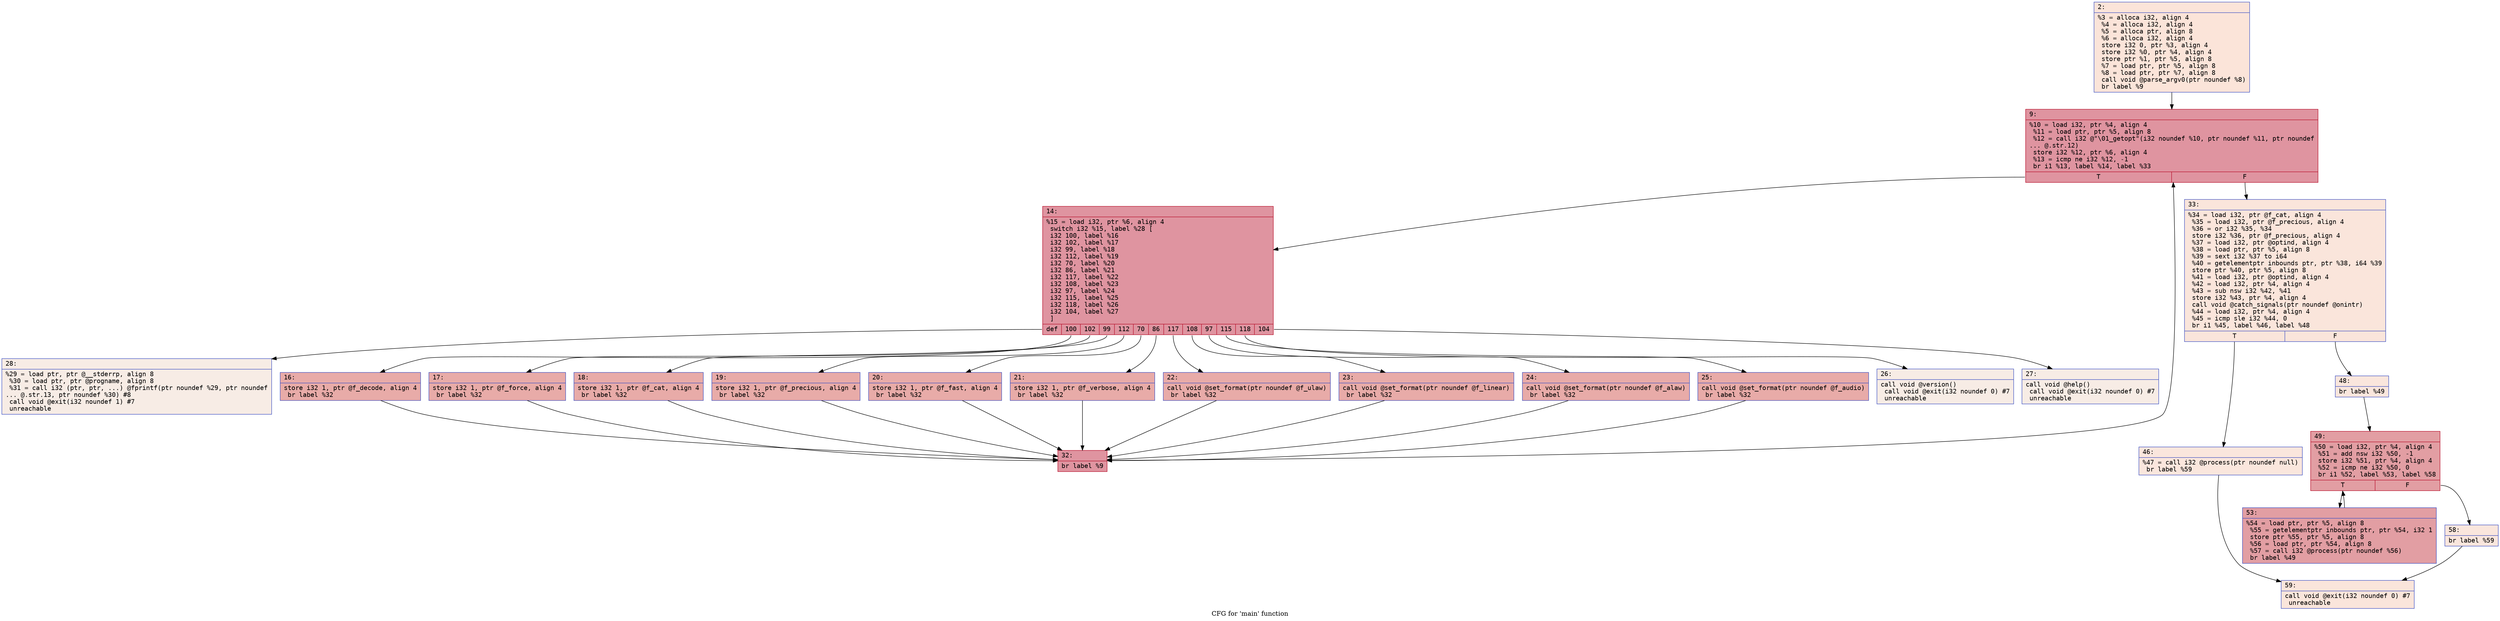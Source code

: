 digraph "CFG for 'main' function" {
	label="CFG for 'main' function";

	Node0x60000253e7b0 [shape=record,color="#3d50c3ff", style=filled, fillcolor="#f5c1a970" fontname="Courier",label="{2:\l|  %3 = alloca i32, align 4\l  %4 = alloca i32, align 4\l  %5 = alloca ptr, align 8\l  %6 = alloca i32, align 4\l  store i32 0, ptr %3, align 4\l  store i32 %0, ptr %4, align 4\l  store ptr %1, ptr %5, align 8\l  %7 = load ptr, ptr %5, align 8\l  %8 = load ptr, ptr %7, align 8\l  call void @parse_argv0(ptr noundef %8)\l  br label %9\l}"];
	Node0x60000253e7b0 -> Node0x60000253e800[tooltip="2 -> 9\nProbability 100.00%" ];
	Node0x60000253e800 [shape=record,color="#b70d28ff", style=filled, fillcolor="#b70d2870" fontname="Courier",label="{9:\l|  %10 = load i32, ptr %4, align 4\l  %11 = load ptr, ptr %5, align 8\l  %12 = call i32 @\"\\01_getopt\"(i32 noundef %10, ptr noundef %11, ptr noundef\l... @.str.12)\l  store i32 %12, ptr %6, align 4\l  %13 = icmp ne i32 %12, -1\l  br i1 %13, label %14, label %33\l|{<s0>T|<s1>F}}"];
	Node0x60000253e800:s0 -> Node0x60000253e850[tooltip="9 -> 14\nProbability 100.00%" ];
	Node0x60000253e800:s1 -> Node0x60000253ed00[tooltip="9 -> 33\nProbability 0.00%" ];
	Node0x60000253e850 [shape=record,color="#b70d28ff", style=filled, fillcolor="#b70d2870" fontname="Courier",label="{14:\l|  %15 = load i32, ptr %6, align 4\l  switch i32 %15, label %28 [\l    i32 100, label %16\l    i32 102, label %17\l    i32 99, label %18\l    i32 112, label %19\l    i32 70, label %20\l    i32 86, label %21\l    i32 117, label %22\l    i32 108, label %23\l    i32 97, label %24\l    i32 115, label %25\l    i32 118, label %26\l    i32 104, label %27\l  ]\l|{<s0>def|<s1>100|<s2>102|<s3>99|<s4>112|<s5>70|<s6>86|<s7>117|<s8>108|<s9>97|<s10>115|<s11>118|<s12>104}}"];
	Node0x60000253e850:s0 -> Node0x60000253ec60[tooltip="14 -> 28\nProbability 0.00%" ];
	Node0x60000253e850:s1 -> Node0x60000253e8a0[tooltip="14 -> 16\nProbability 10.00%" ];
	Node0x60000253e850:s2 -> Node0x60000253e8f0[tooltip="14 -> 17\nProbability 10.00%" ];
	Node0x60000253e850:s3 -> Node0x60000253e940[tooltip="14 -> 18\nProbability 10.00%" ];
	Node0x60000253e850:s4 -> Node0x60000253e990[tooltip="14 -> 19\nProbability 10.00%" ];
	Node0x60000253e850:s5 -> Node0x60000253e9e0[tooltip="14 -> 20\nProbability 10.00%" ];
	Node0x60000253e850:s6 -> Node0x60000253ea30[tooltip="14 -> 21\nProbability 10.00%" ];
	Node0x60000253e850:s7 -> Node0x60000253ea80[tooltip="14 -> 22\nProbability 10.00%" ];
	Node0x60000253e850:s8 -> Node0x60000253ead0[tooltip="14 -> 23\nProbability 10.00%" ];
	Node0x60000253e850:s9 -> Node0x60000253eb20[tooltip="14 -> 24\nProbability 10.00%" ];
	Node0x60000253e850:s10 -> Node0x60000253eb70[tooltip="14 -> 25\nProbability 10.00%" ];
	Node0x60000253e850:s11 -> Node0x60000253ebc0[tooltip="14 -> 26\nProbability 0.00%" ];
	Node0x60000253e850:s12 -> Node0x60000253ec10[tooltip="14 -> 27\nProbability 0.00%" ];
	Node0x60000253e8a0 [shape=record,color="#3d50c3ff", style=filled, fillcolor="#cc403a70" fontname="Courier",label="{16:\l|  store i32 1, ptr @f_decode, align 4\l  br label %32\l}"];
	Node0x60000253e8a0 -> Node0x60000253ecb0[tooltip="16 -> 32\nProbability 100.00%" ];
	Node0x60000253e8f0 [shape=record,color="#3d50c3ff", style=filled, fillcolor="#cc403a70" fontname="Courier",label="{17:\l|  store i32 1, ptr @f_force, align 4\l  br label %32\l}"];
	Node0x60000253e8f0 -> Node0x60000253ecb0[tooltip="17 -> 32\nProbability 100.00%" ];
	Node0x60000253e940 [shape=record,color="#3d50c3ff", style=filled, fillcolor="#cc403a70" fontname="Courier",label="{18:\l|  store i32 1, ptr @f_cat, align 4\l  br label %32\l}"];
	Node0x60000253e940 -> Node0x60000253ecb0[tooltip="18 -> 32\nProbability 100.00%" ];
	Node0x60000253e990 [shape=record,color="#3d50c3ff", style=filled, fillcolor="#cc403a70" fontname="Courier",label="{19:\l|  store i32 1, ptr @f_precious, align 4\l  br label %32\l}"];
	Node0x60000253e990 -> Node0x60000253ecb0[tooltip="19 -> 32\nProbability 100.00%" ];
	Node0x60000253e9e0 [shape=record,color="#3d50c3ff", style=filled, fillcolor="#cc403a70" fontname="Courier",label="{20:\l|  store i32 1, ptr @f_fast, align 4\l  br label %32\l}"];
	Node0x60000253e9e0 -> Node0x60000253ecb0[tooltip="20 -> 32\nProbability 100.00%" ];
	Node0x60000253ea30 [shape=record,color="#3d50c3ff", style=filled, fillcolor="#cc403a70" fontname="Courier",label="{21:\l|  store i32 1, ptr @f_verbose, align 4\l  br label %32\l}"];
	Node0x60000253ea30 -> Node0x60000253ecb0[tooltip="21 -> 32\nProbability 100.00%" ];
	Node0x60000253ea80 [shape=record,color="#3d50c3ff", style=filled, fillcolor="#cc403a70" fontname="Courier",label="{22:\l|  call void @set_format(ptr noundef @f_ulaw)\l  br label %32\l}"];
	Node0x60000253ea80 -> Node0x60000253ecb0[tooltip="22 -> 32\nProbability 100.00%" ];
	Node0x60000253ead0 [shape=record,color="#3d50c3ff", style=filled, fillcolor="#cc403a70" fontname="Courier",label="{23:\l|  call void @set_format(ptr noundef @f_linear)\l  br label %32\l}"];
	Node0x60000253ead0 -> Node0x60000253ecb0[tooltip="23 -> 32\nProbability 100.00%" ];
	Node0x60000253eb20 [shape=record,color="#3d50c3ff", style=filled, fillcolor="#cc403a70" fontname="Courier",label="{24:\l|  call void @set_format(ptr noundef @f_alaw)\l  br label %32\l}"];
	Node0x60000253eb20 -> Node0x60000253ecb0[tooltip="24 -> 32\nProbability 100.00%" ];
	Node0x60000253eb70 [shape=record,color="#3d50c3ff", style=filled, fillcolor="#cc403a70" fontname="Courier",label="{25:\l|  call void @set_format(ptr noundef @f_audio)\l  br label %32\l}"];
	Node0x60000253eb70 -> Node0x60000253ecb0[tooltip="25 -> 32\nProbability 100.00%" ];
	Node0x60000253ebc0 [shape=record,color="#3d50c3ff", style=filled, fillcolor="#ecd3c570" fontname="Courier",label="{26:\l|  call void @version()\l  call void @exit(i32 noundef 0) #7\l  unreachable\l}"];
	Node0x60000253ec10 [shape=record,color="#3d50c3ff", style=filled, fillcolor="#ecd3c570" fontname="Courier",label="{27:\l|  call void @help()\l  call void @exit(i32 noundef 0) #7\l  unreachable\l}"];
	Node0x60000253ec60 [shape=record,color="#3d50c3ff", style=filled, fillcolor="#ecd3c570" fontname="Courier",label="{28:\l|  %29 = load ptr, ptr @__stderrp, align 8\l  %30 = load ptr, ptr @progname, align 8\l  %31 = call i32 (ptr, ptr, ...) @fprintf(ptr noundef %29, ptr noundef\l... @.str.13, ptr noundef %30) #8\l  call void @exit(i32 noundef 1) #7\l  unreachable\l}"];
	Node0x60000253ecb0 [shape=record,color="#b70d28ff", style=filled, fillcolor="#b70d2870" fontname="Courier",label="{32:\l|  br label %9\l}"];
	Node0x60000253ecb0 -> Node0x60000253e800[tooltip="32 -> 9\nProbability 100.00%" ];
	Node0x60000253ed00 [shape=record,color="#3d50c3ff", style=filled, fillcolor="#f4c5ad70" fontname="Courier",label="{33:\l|  %34 = load i32, ptr @f_cat, align 4\l  %35 = load i32, ptr @f_precious, align 4\l  %36 = or i32 %35, %34\l  store i32 %36, ptr @f_precious, align 4\l  %37 = load i32, ptr @optind, align 4\l  %38 = load ptr, ptr %5, align 8\l  %39 = sext i32 %37 to i64\l  %40 = getelementptr inbounds ptr, ptr %38, i64 %39\l  store ptr %40, ptr %5, align 8\l  %41 = load i32, ptr @optind, align 4\l  %42 = load i32, ptr %4, align 4\l  %43 = sub nsw i32 %42, %41\l  store i32 %43, ptr %4, align 4\l  call void @catch_signals(ptr noundef @onintr)\l  %44 = load i32, ptr %4, align 4\l  %45 = icmp sle i32 %44, 0\l  br i1 %45, label %46, label %48\l|{<s0>T|<s1>F}}"];
	Node0x60000253ed00:s0 -> Node0x60000253ed50[tooltip="33 -> 46\nProbability 50.00%" ];
	Node0x60000253ed00:s1 -> Node0x60000253eda0[tooltip="33 -> 48\nProbability 50.00%" ];
	Node0x60000253ed50 [shape=record,color="#3d50c3ff", style=filled, fillcolor="#f3c7b170" fontname="Courier",label="{46:\l|  %47 = call i32 @process(ptr noundef null)\l  br label %59\l}"];
	Node0x60000253ed50 -> Node0x60000253eee0[tooltip="46 -> 59\nProbability 100.00%" ];
	Node0x60000253eda0 [shape=record,color="#3d50c3ff", style=filled, fillcolor="#f3c7b170" fontname="Courier",label="{48:\l|  br label %49\l}"];
	Node0x60000253eda0 -> Node0x60000253edf0[tooltip="48 -> 49\nProbability 100.00%" ];
	Node0x60000253edf0 [shape=record,color="#b70d28ff", style=filled, fillcolor="#be242e70" fontname="Courier",label="{49:\l|  %50 = load i32, ptr %4, align 4\l  %51 = add nsw i32 %50, -1\l  store i32 %51, ptr %4, align 4\l  %52 = icmp ne i32 %50, 0\l  br i1 %52, label %53, label %58\l|{<s0>T|<s1>F}}"];
	Node0x60000253edf0:s0 -> Node0x60000253ee40[tooltip="49 -> 53\nProbability 100.00%" ];
	Node0x60000253edf0:s1 -> Node0x60000253ee90[tooltip="49 -> 58\nProbability 0.00%" ];
	Node0x60000253ee40 [shape=record,color="#3d50c3ff", style=filled, fillcolor="#be242e70" fontname="Courier",label="{53:\l|  %54 = load ptr, ptr %5, align 8\l  %55 = getelementptr inbounds ptr, ptr %54, i32 1\l  store ptr %55, ptr %5, align 8\l  %56 = load ptr, ptr %54, align 8\l  %57 = call i32 @process(ptr noundef %56)\l  br label %49\l}"];
	Node0x60000253ee40 -> Node0x60000253edf0[tooltip="53 -> 49\nProbability 100.00%" ];
	Node0x60000253ee90 [shape=record,color="#3d50c3ff", style=filled, fillcolor="#f3c7b170" fontname="Courier",label="{58:\l|  br label %59\l}"];
	Node0x60000253ee90 -> Node0x60000253eee0[tooltip="58 -> 59\nProbability 100.00%" ];
	Node0x60000253eee0 [shape=record,color="#3d50c3ff", style=filled, fillcolor="#f4c5ad70" fontname="Courier",label="{59:\l|  call void @exit(i32 noundef 0) #7\l  unreachable\l}"];
}
